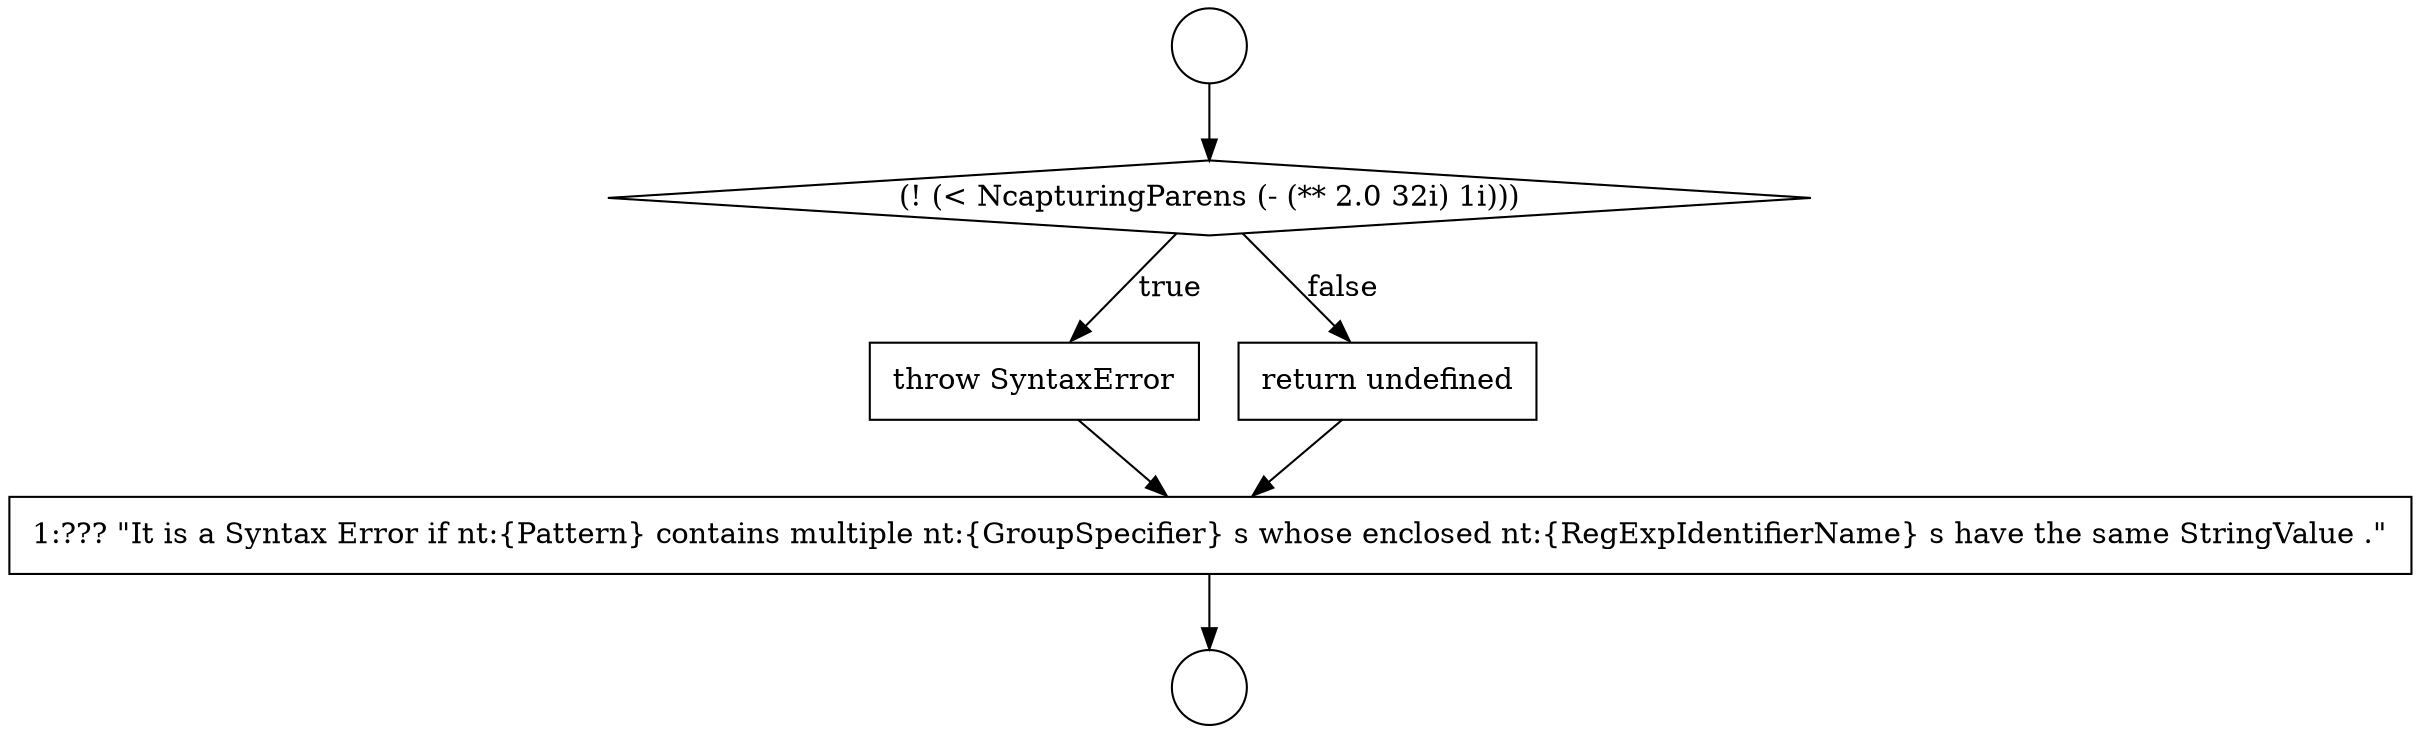 digraph {
  node21253 [shape=circle label=" " color="black" fillcolor="white" style=filled]
  node21256 [shape=none, margin=0, label=<<font color="black">
    <table border="0" cellborder="1" cellspacing="0" cellpadding="10">
      <tr><td align="left">throw SyntaxError</td></tr>
    </table>
  </font>> color="black" fillcolor="white" style=filled]
  node21258 [shape=none, margin=0, label=<<font color="black">
    <table border="0" cellborder="1" cellspacing="0" cellpadding="10">
      <tr><td align="left">1:??? &quot;It is a Syntax Error if nt:{Pattern} contains multiple nt:{GroupSpecifier} s whose enclosed nt:{RegExpIdentifierName} s have the same StringValue .&quot;</td></tr>
    </table>
  </font>> color="black" fillcolor="white" style=filled]
  node21255 [shape=diamond, label=<<font color="black">(! (&lt; NcapturingParens (- (** 2.0 32i) 1i)))</font>> color="black" fillcolor="white" style=filled]
  node21257 [shape=none, margin=0, label=<<font color="black">
    <table border="0" cellborder="1" cellspacing="0" cellpadding="10">
      <tr><td align="left">return undefined</td></tr>
    </table>
  </font>> color="black" fillcolor="white" style=filled]
  node21254 [shape=circle label=" " color="black" fillcolor="white" style=filled]
  node21256 -> node21258 [ color="black"]
  node21257 -> node21258 [ color="black"]
  node21253 -> node21255 [ color="black"]
  node21255 -> node21256 [label=<<font color="black">true</font>> color="black"]
  node21255 -> node21257 [label=<<font color="black">false</font>> color="black"]
  node21258 -> node21254 [ color="black"]
}
